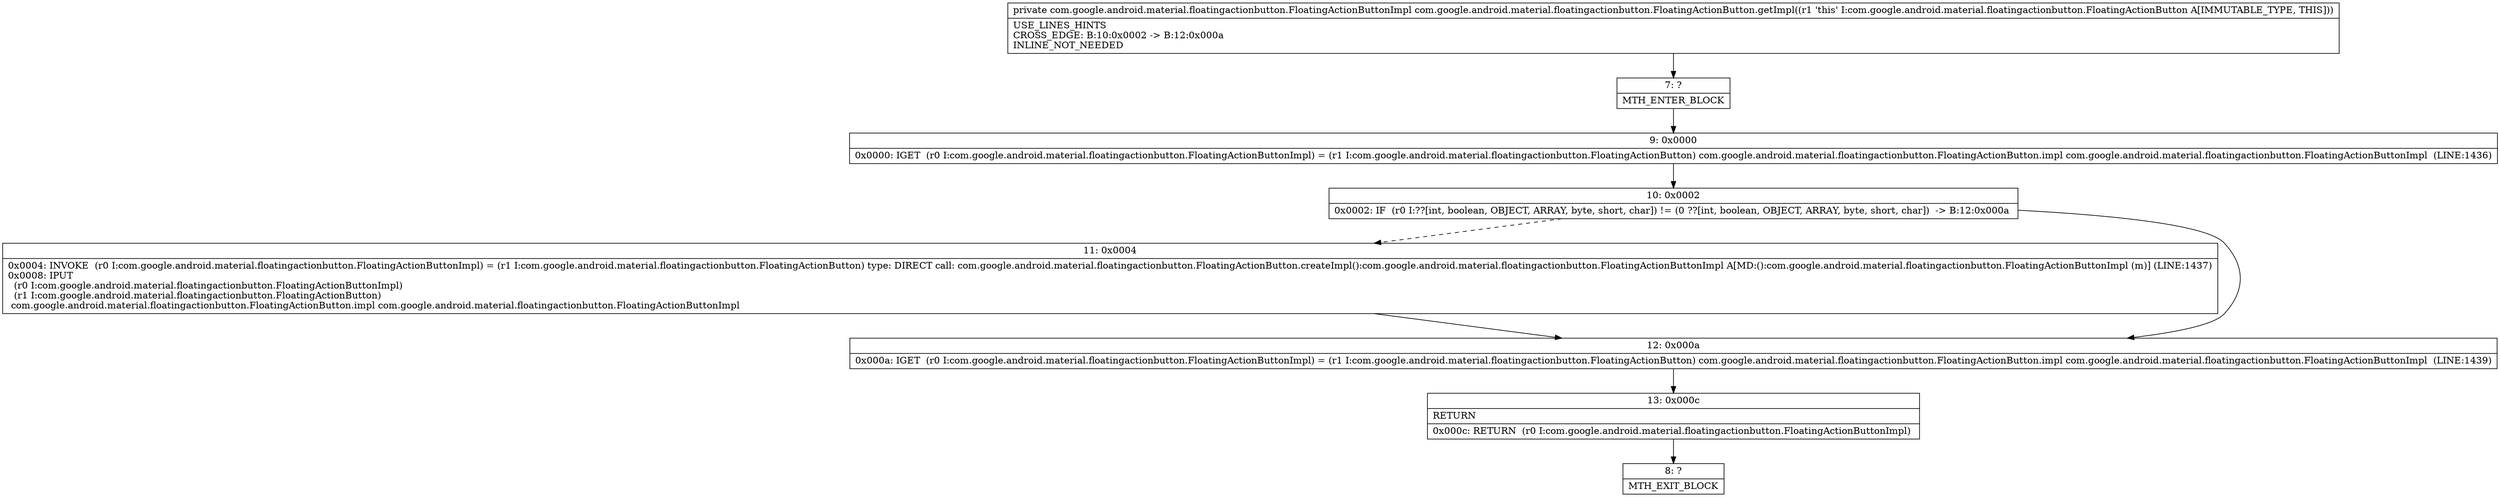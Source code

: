 digraph "CFG forcom.google.android.material.floatingactionbutton.FloatingActionButton.getImpl()Lcom\/google\/android\/material\/floatingactionbutton\/FloatingActionButtonImpl;" {
Node_7 [shape=record,label="{7\:\ ?|MTH_ENTER_BLOCK\l}"];
Node_9 [shape=record,label="{9\:\ 0x0000|0x0000: IGET  (r0 I:com.google.android.material.floatingactionbutton.FloatingActionButtonImpl) = (r1 I:com.google.android.material.floatingactionbutton.FloatingActionButton) com.google.android.material.floatingactionbutton.FloatingActionButton.impl com.google.android.material.floatingactionbutton.FloatingActionButtonImpl  (LINE:1436)\l}"];
Node_10 [shape=record,label="{10\:\ 0x0002|0x0002: IF  (r0 I:??[int, boolean, OBJECT, ARRAY, byte, short, char]) != (0 ??[int, boolean, OBJECT, ARRAY, byte, short, char])  \-\> B:12:0x000a \l}"];
Node_11 [shape=record,label="{11\:\ 0x0004|0x0004: INVOKE  (r0 I:com.google.android.material.floatingactionbutton.FloatingActionButtonImpl) = (r1 I:com.google.android.material.floatingactionbutton.FloatingActionButton) type: DIRECT call: com.google.android.material.floatingactionbutton.FloatingActionButton.createImpl():com.google.android.material.floatingactionbutton.FloatingActionButtonImpl A[MD:():com.google.android.material.floatingactionbutton.FloatingActionButtonImpl (m)] (LINE:1437)\l0x0008: IPUT  \l  (r0 I:com.google.android.material.floatingactionbutton.FloatingActionButtonImpl)\l  (r1 I:com.google.android.material.floatingactionbutton.FloatingActionButton)\l com.google.android.material.floatingactionbutton.FloatingActionButton.impl com.google.android.material.floatingactionbutton.FloatingActionButtonImpl \l}"];
Node_12 [shape=record,label="{12\:\ 0x000a|0x000a: IGET  (r0 I:com.google.android.material.floatingactionbutton.FloatingActionButtonImpl) = (r1 I:com.google.android.material.floatingactionbutton.FloatingActionButton) com.google.android.material.floatingactionbutton.FloatingActionButton.impl com.google.android.material.floatingactionbutton.FloatingActionButtonImpl  (LINE:1439)\l}"];
Node_13 [shape=record,label="{13\:\ 0x000c|RETURN\l|0x000c: RETURN  (r0 I:com.google.android.material.floatingactionbutton.FloatingActionButtonImpl) \l}"];
Node_8 [shape=record,label="{8\:\ ?|MTH_EXIT_BLOCK\l}"];
MethodNode[shape=record,label="{private com.google.android.material.floatingactionbutton.FloatingActionButtonImpl com.google.android.material.floatingactionbutton.FloatingActionButton.getImpl((r1 'this' I:com.google.android.material.floatingactionbutton.FloatingActionButton A[IMMUTABLE_TYPE, THIS]))  | USE_LINES_HINTS\lCROSS_EDGE: B:10:0x0002 \-\> B:12:0x000a\lINLINE_NOT_NEEDED\l}"];
MethodNode -> Node_7;Node_7 -> Node_9;
Node_9 -> Node_10;
Node_10 -> Node_11[style=dashed];
Node_10 -> Node_12;
Node_11 -> Node_12;
Node_12 -> Node_13;
Node_13 -> Node_8;
}

